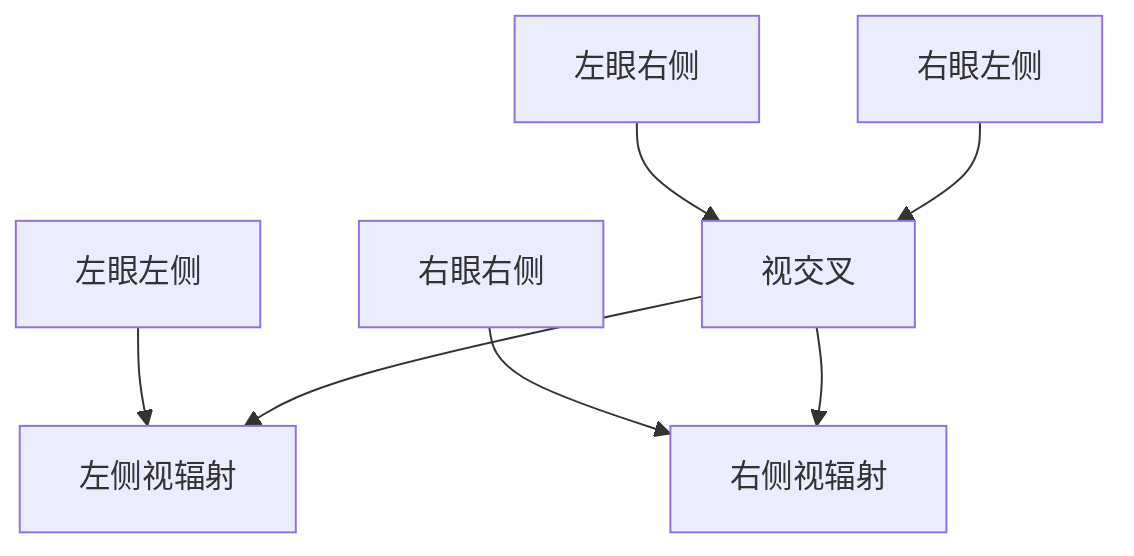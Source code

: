 graph TD
    ll[左眼左侧]
    lr[左眼右侧]
    rl[右眼左侧]
    rr[右眼右侧]

    c[视交叉]

    lf[左侧视辐射]
    rf[右侧视辐射]

    ll-->lf
    rr-->rf
    lr-->c
    rl-->c
    c-->lf
    c-->rf
